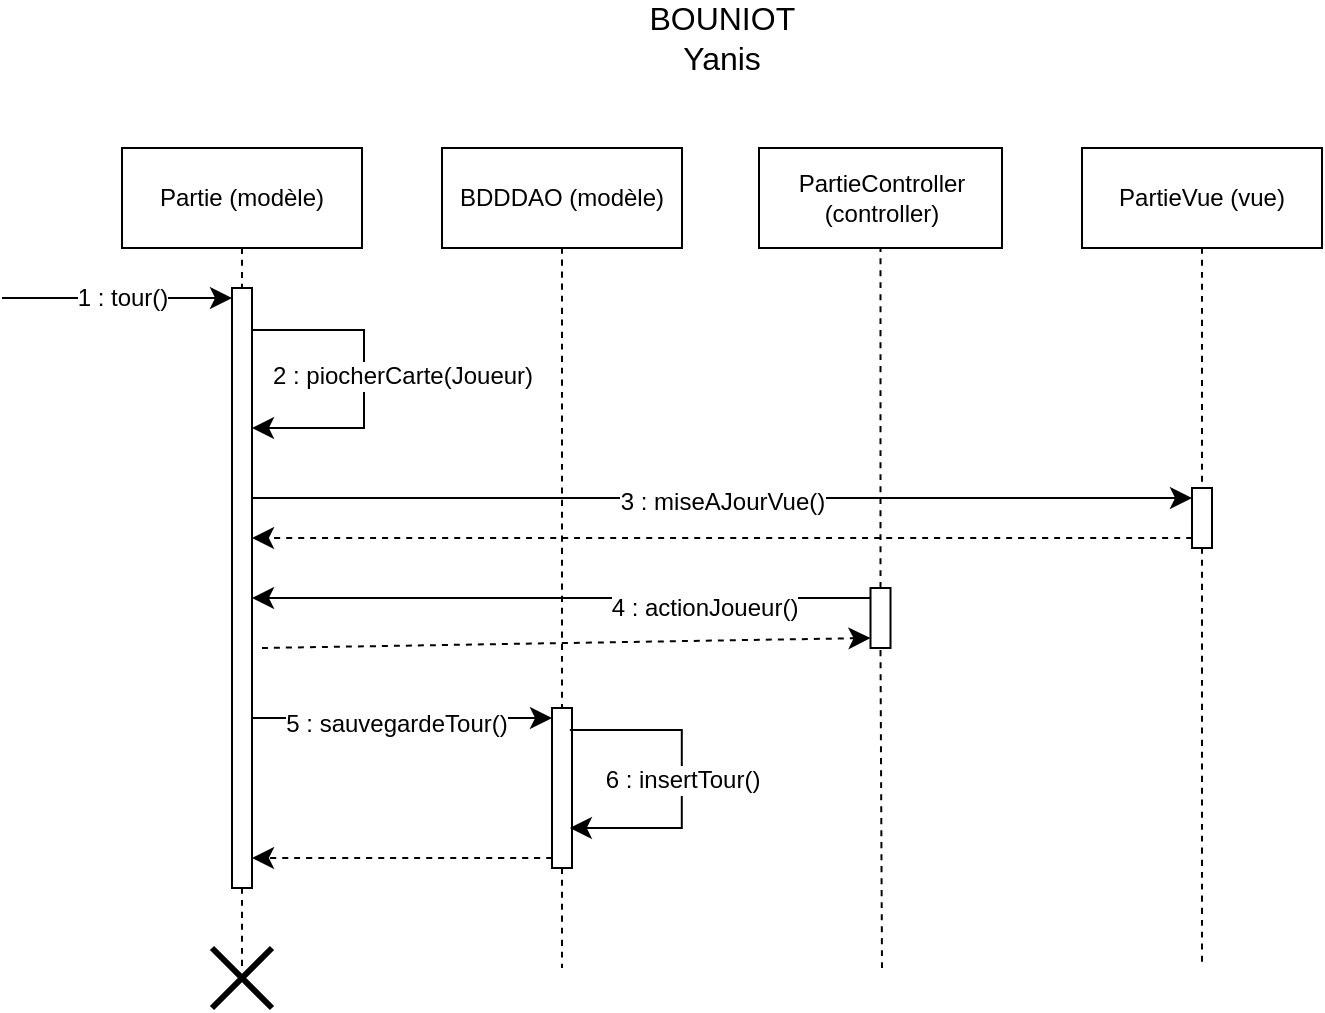 <mxfile version="24.8.0">
  <diagram name="Page-1" id="gO5l_1pfBc551TS5lJ93">
    <mxGraphModel dx="1300" dy="1678" grid="1" gridSize="10" guides="1" tooltips="1" connect="1" arrows="1" fold="1" page="1" pageScale="1" pageWidth="827" pageHeight="1169" math="0" shadow="0">
      <root>
        <mxCell id="0" />
        <mxCell id="1" parent="0" />
        <mxCell id="qi1b9wg_Xymta8NOrjeN-1" value="BDDDAO (modèle)" style="html=1;whiteSpace=wrap;" vertex="1" parent="1">
          <mxGeometry x="320" y="150" width="120" height="50" as="geometry" />
        </mxCell>
        <mxCell id="qi1b9wg_Xymta8NOrjeN-3" value="PartieController (controller)" style="html=1;whiteSpace=wrap;" vertex="1" parent="1">
          <mxGeometry x="478.5" y="150" width="121.5" height="50" as="geometry" />
        </mxCell>
        <mxCell id="qi1b9wg_Xymta8NOrjeN-4" value="PartieVue (vue)" style="html=1;whiteSpace=wrap;" vertex="1" parent="1">
          <mxGeometry x="640" y="150" width="120" height="50" as="geometry" />
        </mxCell>
        <mxCell id="qi1b9wg_Xymta8NOrjeN-7" value="" style="endArrow=none;dashed=1;html=1;rounded=0;fontSize=12;startSize=8;endSize=8;curved=1;exitX=0.5;exitY=1;exitDx=0;exitDy=0;" edge="1" parent="1" source="qi1b9wg_Xymta8NOrjeN-29">
          <mxGeometry width="50" height="50" relative="1" as="geometry">
            <mxPoint x="240" y="210" as="sourcePoint" />
            <mxPoint x="380" y="560" as="targetPoint" />
          </mxGeometry>
        </mxCell>
        <mxCell id="qi1b9wg_Xymta8NOrjeN-9" value="" style="endArrow=none;dashed=1;html=1;rounded=0;fontSize=12;startSize=8;endSize=8;curved=1;entryX=0.5;entryY=1;entryDx=0;entryDy=0;" edge="1" parent="1" source="qi1b9wg_Xymta8NOrjeN-24" target="qi1b9wg_Xymta8NOrjeN-3">
          <mxGeometry width="50" height="50" relative="1" as="geometry">
            <mxPoint x="540" y="440" as="sourcePoint" />
            <mxPoint x="510" y="160" as="targetPoint" />
          </mxGeometry>
        </mxCell>
        <mxCell id="qi1b9wg_Xymta8NOrjeN-10" value="" style="endArrow=none;dashed=1;html=1;rounded=0;fontSize=12;startSize=8;endSize=8;curved=1;exitX=0.5;exitY=1;exitDx=0;exitDy=0;" edge="1" parent="1" source="qi1b9wg_Xymta8NOrjeN-20">
          <mxGeometry width="50" height="50" relative="1" as="geometry">
            <mxPoint x="460" y="210" as="sourcePoint" />
            <mxPoint x="700" y="560" as="targetPoint" />
          </mxGeometry>
        </mxCell>
        <mxCell id="qi1b9wg_Xymta8NOrjeN-11" value="Partie (modèle)" style="html=1;whiteSpace=wrap;" vertex="1" parent="1">
          <mxGeometry x="160" y="150" width="120" height="50" as="geometry" />
        </mxCell>
        <mxCell id="qi1b9wg_Xymta8NOrjeN-12" value="" style="endArrow=none;dashed=1;html=1;rounded=0;fontSize=12;startSize=8;endSize=8;curved=1;exitX=0.5;exitY=1;exitDx=0;exitDy=0;" edge="1" parent="1" source="qi1b9wg_Xymta8NOrjeN-13">
          <mxGeometry width="50" height="50" relative="1" as="geometry">
            <mxPoint x="70" y="210" as="sourcePoint" />
            <mxPoint x="220" y="560" as="targetPoint" />
          </mxGeometry>
        </mxCell>
        <mxCell id="qi1b9wg_Xymta8NOrjeN-14" value="" style="endArrow=none;dashed=1;html=1;rounded=0;fontSize=12;startSize=8;endSize=8;curved=1;exitX=0.5;exitY=1;exitDx=0;exitDy=0;" edge="1" parent="1" source="qi1b9wg_Xymta8NOrjeN-11" target="qi1b9wg_Xymta8NOrjeN-13">
          <mxGeometry width="50" height="50" relative="1" as="geometry">
            <mxPoint x="220" y="200" as="sourcePoint" />
            <mxPoint x="220" y="440" as="targetPoint" />
          </mxGeometry>
        </mxCell>
        <mxCell id="qi1b9wg_Xymta8NOrjeN-13" value="" style="html=1;points=[[0,0,0,0,5],[0,1,0,0,-5],[1,0,0,0,5],[1,1,0,0,-5]];perimeter=orthogonalPerimeter;outlineConnect=0;targetShapes=umlLifeline;portConstraint=eastwest;newEdgeStyle={&quot;curved&quot;:0,&quot;rounded&quot;:0};" vertex="1" parent="1">
          <mxGeometry x="215" y="220" width="10" height="300" as="geometry" />
        </mxCell>
        <mxCell id="qi1b9wg_Xymta8NOrjeN-15" value="" style="endArrow=classic;html=1;rounded=0;fontSize=12;startSize=8;endSize=8;curved=1;entryX=0;entryY=0;entryDx=0;entryDy=5;entryPerimeter=0;" edge="1" parent="1" target="qi1b9wg_Xymta8NOrjeN-13">
          <mxGeometry width="50" height="50" relative="1" as="geometry">
            <mxPoint x="100" y="225" as="sourcePoint" />
            <mxPoint x="185" y="220" as="targetPoint" />
          </mxGeometry>
        </mxCell>
        <mxCell id="qi1b9wg_Xymta8NOrjeN-16" value="1 : tour()" style="edgeLabel;html=1;align=center;verticalAlign=middle;resizable=0;points=[];fontSize=12;" vertex="1" connectable="0" parent="qi1b9wg_Xymta8NOrjeN-15">
          <mxGeometry x="-0.489" y="-2" relative="1" as="geometry">
            <mxPoint x="30" y="-2" as="offset" />
          </mxGeometry>
        </mxCell>
        <mxCell id="qi1b9wg_Xymta8NOrjeN-17" value="" style="endArrow=classic;html=1;rounded=0;fontSize=12;startSize=8;endSize=8;edgeStyle=orthogonalEdgeStyle;" edge="1" parent="1" source="qi1b9wg_Xymta8NOrjeN-13" target="qi1b9wg_Xymta8NOrjeN-13">
          <mxGeometry width="50" height="50" relative="1" as="geometry">
            <mxPoint x="230" y="241" as="sourcePoint" />
            <mxPoint x="280" y="310" as="targetPoint" />
            <Array as="points">
              <mxPoint x="281" y="241" />
              <mxPoint x="281" y="290" />
            </Array>
          </mxGeometry>
        </mxCell>
        <mxCell id="qi1b9wg_Xymta8NOrjeN-18" value="2 : piocherCarte(Joueur)" style="edgeLabel;html=1;align=center;verticalAlign=middle;resizable=0;points=[];fontSize=12;" vertex="1" connectable="0" parent="qi1b9wg_Xymta8NOrjeN-17">
          <mxGeometry x="-0.012" y="1" relative="1" as="geometry">
            <mxPoint x="18" y="-1" as="offset" />
          </mxGeometry>
        </mxCell>
        <mxCell id="qi1b9wg_Xymta8NOrjeN-19" value="" style="endArrow=classic;html=1;rounded=0;fontSize=12;startSize=8;endSize=8;curved=1;entryX=0;entryY=0;entryDx=0;entryDy=5;entryPerimeter=0;" edge="1" parent="1" source="qi1b9wg_Xymta8NOrjeN-13" target="qi1b9wg_Xymta8NOrjeN-20">
          <mxGeometry width="50" height="50" relative="1" as="geometry">
            <mxPoint x="280" y="450" as="sourcePoint" />
            <mxPoint x="671.684" y="320" as="targetPoint" />
          </mxGeometry>
        </mxCell>
        <mxCell id="qi1b9wg_Xymta8NOrjeN-22" value="3 : miseAJourVue()" style="edgeLabel;html=1;align=center;verticalAlign=middle;resizable=0;points=[];fontSize=12;" vertex="1" connectable="0" parent="qi1b9wg_Xymta8NOrjeN-19">
          <mxGeometry x="0.102" y="-2" relative="1" as="geometry">
            <mxPoint x="-24" as="offset" />
          </mxGeometry>
        </mxCell>
        <mxCell id="qi1b9wg_Xymta8NOrjeN-21" value="" style="endArrow=none;dashed=1;html=1;rounded=0;fontSize=12;startSize=8;endSize=8;curved=1;exitX=0.5;exitY=1;exitDx=0;exitDy=0;" edge="1" parent="1" source="qi1b9wg_Xymta8NOrjeN-4" target="qi1b9wg_Xymta8NOrjeN-20">
          <mxGeometry width="50" height="50" relative="1" as="geometry">
            <mxPoint x="700" y="200" as="sourcePoint" />
            <mxPoint x="700" y="440" as="targetPoint" />
          </mxGeometry>
        </mxCell>
        <mxCell id="qi1b9wg_Xymta8NOrjeN-20" value="" style="html=1;points=[[0,0,0,0,5],[0,1,0,0,-5],[1,0,0,0,5],[1,1,0,0,-5]];perimeter=orthogonalPerimeter;outlineConnect=0;targetShapes=umlLifeline;portConstraint=eastwest;newEdgeStyle={&quot;curved&quot;:0,&quot;rounded&quot;:0};" vertex="1" parent="1">
          <mxGeometry x="695" y="320" width="10" height="30" as="geometry" />
        </mxCell>
        <mxCell id="qi1b9wg_Xymta8NOrjeN-23" value="" style="endArrow=classic;html=1;rounded=0;fontSize=12;startSize=8;endSize=8;curved=1;dashed=1;exitX=0;exitY=1;exitDx=0;exitDy=-5;exitPerimeter=0;" edge="1" parent="1" source="qi1b9wg_Xymta8NOrjeN-20" target="qi1b9wg_Xymta8NOrjeN-13">
          <mxGeometry width="50" height="50" relative="1" as="geometry">
            <mxPoint x="620" y="470" as="sourcePoint" />
            <mxPoint x="670" y="420" as="targetPoint" />
          </mxGeometry>
        </mxCell>
        <mxCell id="qi1b9wg_Xymta8NOrjeN-25" value="" style="endArrow=none;dashed=1;html=1;rounded=0;fontSize=12;startSize=8;endSize=8;curved=1;entryX=0.5;entryY=1;entryDx=0;entryDy=0;" edge="1" parent="1" target="qi1b9wg_Xymta8NOrjeN-24">
          <mxGeometry width="50" height="50" relative="1" as="geometry">
            <mxPoint x="540" y="560" as="sourcePoint" />
            <mxPoint x="539" y="200" as="targetPoint" />
          </mxGeometry>
        </mxCell>
        <mxCell id="qi1b9wg_Xymta8NOrjeN-24" value="" style="html=1;points=[[0,0,0,0,5],[0,1,0,0,-5],[1,0,0,0,5],[1,1,0,0,-5]];perimeter=orthogonalPerimeter;outlineConnect=0;targetShapes=umlLifeline;portConstraint=eastwest;newEdgeStyle={&quot;curved&quot;:0,&quot;rounded&quot;:0};" vertex="1" parent="1">
          <mxGeometry x="534.25" y="370" width="10" height="30" as="geometry" />
        </mxCell>
        <mxCell id="qi1b9wg_Xymta8NOrjeN-26" value="" style="endArrow=classic;html=1;rounded=0;fontSize=12;startSize=8;endSize=8;curved=1;exitX=0;exitY=0;exitDx=0;exitDy=5;exitPerimeter=0;" edge="1" parent="1" source="qi1b9wg_Xymta8NOrjeN-24" target="qi1b9wg_Xymta8NOrjeN-13">
          <mxGeometry width="50" height="50" relative="1" as="geometry">
            <mxPoint x="490" y="470" as="sourcePoint" />
            <mxPoint x="540" y="420" as="targetPoint" />
          </mxGeometry>
        </mxCell>
        <mxCell id="qi1b9wg_Xymta8NOrjeN-27" value="4 : actionJoueur()" style="edgeLabel;html=1;align=center;verticalAlign=middle;resizable=0;points=[];fontSize=12;" vertex="1" connectable="0" parent="qi1b9wg_Xymta8NOrjeN-26">
          <mxGeometry x="-0.126" relative="1" as="geometry">
            <mxPoint x="51" y="5" as="offset" />
          </mxGeometry>
        </mxCell>
        <mxCell id="qi1b9wg_Xymta8NOrjeN-28" value="" style="endArrow=classic;html=1;rounded=0;fontSize=12;startSize=8;endSize=8;curved=1;dashed=1;entryX=0;entryY=1;entryDx=0;entryDy=-5;entryPerimeter=0;" edge="1" parent="1" target="qi1b9wg_Xymta8NOrjeN-24">
          <mxGeometry width="50" height="50" relative="1" as="geometry">
            <mxPoint x="230" y="400" as="sourcePoint" />
            <mxPoint x="120" y="520" as="targetPoint" />
          </mxGeometry>
        </mxCell>
        <mxCell id="qi1b9wg_Xymta8NOrjeN-30" value="" style="endArrow=none;dashed=1;html=1;rounded=0;fontSize=12;startSize=8;endSize=8;curved=1;exitX=0.5;exitY=1;exitDx=0;exitDy=0;" edge="1" parent="1" source="qi1b9wg_Xymta8NOrjeN-1" target="qi1b9wg_Xymta8NOrjeN-29">
          <mxGeometry width="50" height="50" relative="1" as="geometry">
            <mxPoint x="380" y="200" as="sourcePoint" />
            <mxPoint x="380" y="520" as="targetPoint" />
          </mxGeometry>
        </mxCell>
        <mxCell id="qi1b9wg_Xymta8NOrjeN-29" value="" style="html=1;points=[[0,0,0,0,5],[0,1,0,0,-5],[1,0,0,0,5],[1,1,0,0,-5]];perimeter=orthogonalPerimeter;outlineConnect=0;targetShapes=umlLifeline;portConstraint=eastwest;newEdgeStyle={&quot;curved&quot;:0,&quot;rounded&quot;:0};" vertex="1" parent="1">
          <mxGeometry x="375" y="430" width="10" height="80" as="geometry" />
        </mxCell>
        <mxCell id="qi1b9wg_Xymta8NOrjeN-31" value="" style="endArrow=classic;html=1;rounded=0;fontSize=12;startSize=8;endSize=8;curved=1;entryX=0;entryY=0;entryDx=0;entryDy=5;entryPerimeter=0;" edge="1" parent="1" source="qi1b9wg_Xymta8NOrjeN-13" target="qi1b9wg_Xymta8NOrjeN-29">
          <mxGeometry width="50" height="50" relative="1" as="geometry">
            <mxPoint x="390" y="370" as="sourcePoint" />
            <mxPoint x="440" y="320" as="targetPoint" />
          </mxGeometry>
        </mxCell>
        <mxCell id="qi1b9wg_Xymta8NOrjeN-32" value="5 : sauvegardeTour()" style="edgeLabel;html=1;align=center;verticalAlign=middle;resizable=0;points=[];fontSize=12;" vertex="1" connectable="0" parent="qi1b9wg_Xymta8NOrjeN-31">
          <mxGeometry x="-0.037" y="-3" relative="1" as="geometry">
            <mxPoint as="offset" />
          </mxGeometry>
        </mxCell>
        <mxCell id="qi1b9wg_Xymta8NOrjeN-33" value="" style="endArrow=classic;html=1;rounded=0;fontSize=12;startSize=8;endSize=8;edgeStyle=orthogonalEdgeStyle;" edge="1" parent="1">
          <mxGeometry width="50" height="50" relative="1" as="geometry">
            <mxPoint x="383.92" y="441" as="sourcePoint" />
            <mxPoint x="383.92" y="490" as="targetPoint" />
            <Array as="points">
              <mxPoint x="439.92" y="441" />
              <mxPoint x="439.92" y="490" />
            </Array>
          </mxGeometry>
        </mxCell>
        <mxCell id="qi1b9wg_Xymta8NOrjeN-34" value="6 : insertTour()" style="edgeLabel;html=1;align=center;verticalAlign=middle;resizable=0;points=[];fontSize=12;" vertex="1" connectable="0" parent="qi1b9wg_Xymta8NOrjeN-33">
          <mxGeometry x="-0.012" y="1" relative="1" as="geometry">
            <mxPoint x="-1" y="1" as="offset" />
          </mxGeometry>
        </mxCell>
        <mxCell id="qi1b9wg_Xymta8NOrjeN-35" value="" style="endArrow=classic;html=1;rounded=0;fontSize=12;startSize=8;endSize=8;curved=1;dashed=1;exitX=0;exitY=1;exitDx=0;exitDy=-5;exitPerimeter=0;" edge="1" parent="1" source="qi1b9wg_Xymta8NOrjeN-29" target="qi1b9wg_Xymta8NOrjeN-13">
          <mxGeometry width="50" height="50" relative="1" as="geometry">
            <mxPoint x="685" y="570" as="sourcePoint" />
            <mxPoint x="215" y="570" as="targetPoint" />
          </mxGeometry>
        </mxCell>
        <mxCell id="qi1b9wg_Xymta8NOrjeN-36" value="" style="shape=umlDestroy;whiteSpace=wrap;html=1;strokeWidth=3;targetShapes=umlLifeline;" vertex="1" parent="1">
          <mxGeometry x="205" y="550" width="30" height="30" as="geometry" />
        </mxCell>
        <mxCell id="qi1b9wg_Xymta8NOrjeN-37" value="BOUNIOT Yanis" style="text;html=1;align=center;verticalAlign=middle;whiteSpace=wrap;rounded=0;fontSize=16;" vertex="1" parent="1">
          <mxGeometry x="430" y="80" width="60" height="30" as="geometry" />
        </mxCell>
      </root>
    </mxGraphModel>
  </diagram>
</mxfile>
